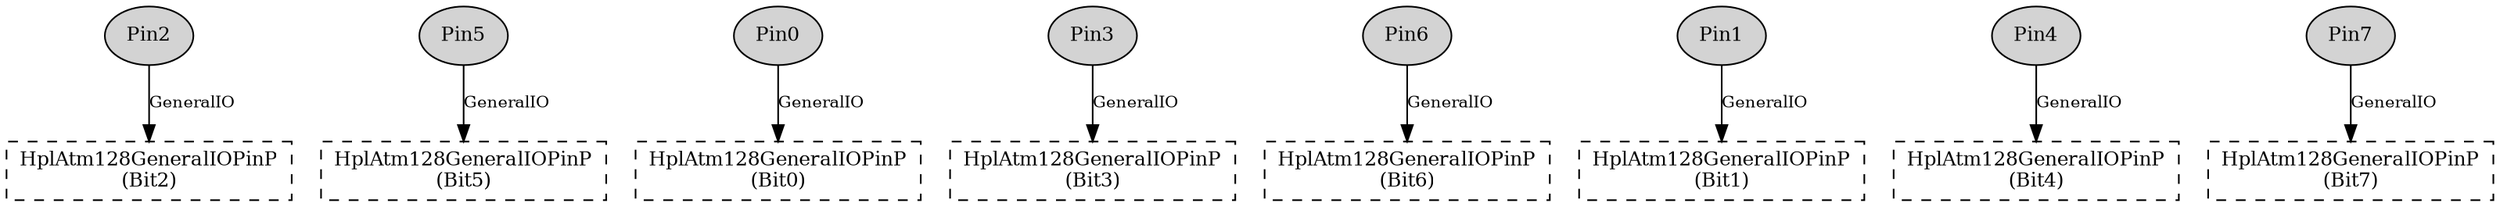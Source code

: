 digraph "tos.chips.atm128.pins.HplAtm128GeneralIOPortP" {
  n0x2ace81cebc68 [shape=ellipse, style=filled, label="Pin2", fontsize=12];
  "HplAtm128GeneralIOPortP.Bit2" [fontsize=12, shape=box, style=dashed, label="HplAtm128GeneralIOPinP\n(Bit2)", URL="../chtml/tos.chips.atm128.pins.HplAtm128GeneralIOPinP.html"];
  n0x2ace81ce7190 [shape=ellipse, style=filled, label="Pin5", fontsize=12];
  "HplAtm128GeneralIOPortP.Bit5" [fontsize=12, shape=box, style=dashed, label="HplAtm128GeneralIOPinP\n(Bit5)", URL="../chtml/tos.chips.atm128.pins.HplAtm128GeneralIOPinP.html"];
  n0x2ace81ced950 [shape=ellipse, style=filled, label="Pin0", fontsize=12];
  "HplAtm128GeneralIOPortP.Bit0" [fontsize=12, shape=box, style=dashed, label="HplAtm128GeneralIOPinP\n(Bit0)", URL="../chtml/tos.chips.atm128.pins.HplAtm128GeneralIOPinP.html"];
  n0x2ace81ceadf0 [shape=ellipse, style=filled, label="Pin3", fontsize=12];
  "HplAtm128GeneralIOPortP.Bit3" [fontsize=12, shape=box, style=dashed, label="HplAtm128GeneralIOPinP\n(Bit3)", URL="../chtml/tos.chips.atm128.pins.HplAtm128GeneralIOPinP.html"];
  n0x2ace81ce6338 [shape=ellipse, style=filled, label="Pin6", fontsize=12];
  "HplAtm128GeneralIOPortP.Bit6" [fontsize=12, shape=box, style=dashed, label="HplAtm128GeneralIOPinP\n(Bit6)", URL="../chtml/tos.chips.atm128.pins.HplAtm128GeneralIOPinP.html"];
  n0x2ace81cecae0 [shape=ellipse, style=filled, label="Pin1", fontsize=12];
  "HplAtm128GeneralIOPortP.Bit1" [fontsize=12, shape=box, style=dashed, label="HplAtm128GeneralIOPinP\n(Bit1)", URL="../chtml/tos.chips.atm128.pins.HplAtm128GeneralIOPinP.html"];
  n0x2ace81ce8020 [shape=ellipse, style=filled, label="Pin4", fontsize=12];
  "HplAtm128GeneralIOPortP.Bit4" [fontsize=12, shape=box, style=dashed, label="HplAtm128GeneralIOPinP\n(Bit4)", URL="../chtml/tos.chips.atm128.pins.HplAtm128GeneralIOPinP.html"];
  n0x2ace81ce54c0 [shape=ellipse, style=filled, label="Pin7", fontsize=12];
  "HplAtm128GeneralIOPortP.Bit7" [fontsize=12, shape=box, style=dashed, label="HplAtm128GeneralIOPinP\n(Bit7)", URL="../chtml/tos.chips.atm128.pins.HplAtm128GeneralIOPinP.html"];
  "n0x2ace81cebc68" -> "HplAtm128GeneralIOPortP.Bit2" [label="GeneralIO", URL="../ihtml/tos.interfaces.GeneralIO.html", fontsize=10];
  "n0x2ace81ce7190" -> "HplAtm128GeneralIOPortP.Bit5" [label="GeneralIO", URL="../ihtml/tos.interfaces.GeneralIO.html", fontsize=10];
  "n0x2ace81ced950" -> "HplAtm128GeneralIOPortP.Bit0" [label="GeneralIO", URL="../ihtml/tos.interfaces.GeneralIO.html", fontsize=10];
  "n0x2ace81ceadf0" -> "HplAtm128GeneralIOPortP.Bit3" [label="GeneralIO", URL="../ihtml/tos.interfaces.GeneralIO.html", fontsize=10];
  "n0x2ace81ce6338" -> "HplAtm128GeneralIOPortP.Bit6" [label="GeneralIO", URL="../ihtml/tos.interfaces.GeneralIO.html", fontsize=10];
  "n0x2ace81cecae0" -> "HplAtm128GeneralIOPortP.Bit1" [label="GeneralIO", URL="../ihtml/tos.interfaces.GeneralIO.html", fontsize=10];
  "n0x2ace81ce8020" -> "HplAtm128GeneralIOPortP.Bit4" [label="GeneralIO", URL="../ihtml/tos.interfaces.GeneralIO.html", fontsize=10];
  "n0x2ace81ce54c0" -> "HplAtm128GeneralIOPortP.Bit7" [label="GeneralIO", URL="../ihtml/tos.interfaces.GeneralIO.html", fontsize=10];
}
